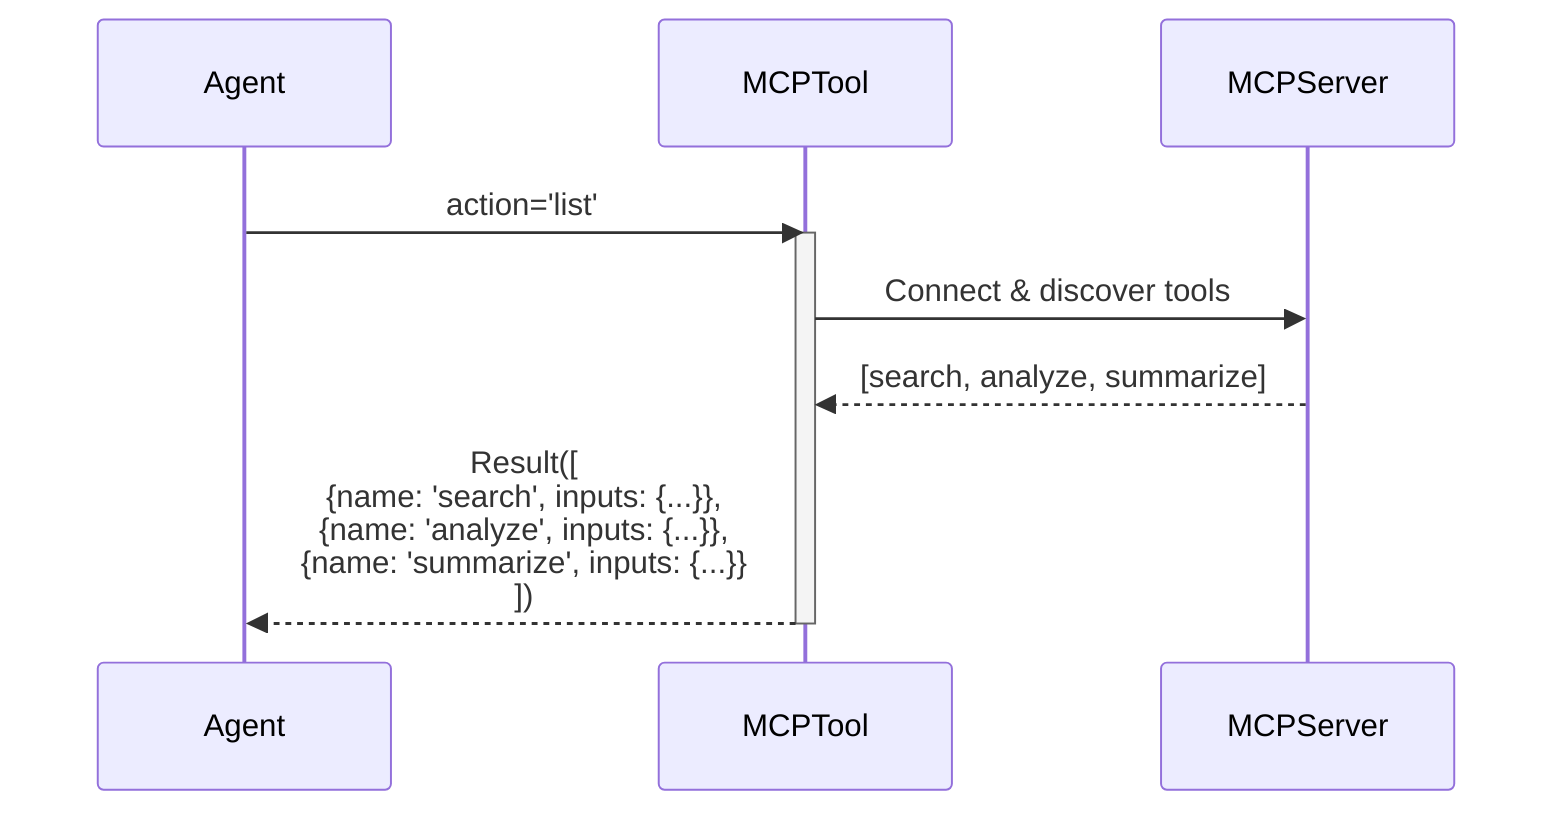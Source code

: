 sequenceDiagram
    participant Agent
    participant MCPTool
    participant MCPServer
    
    Agent->>MCPTool: action='list'
    activate MCPTool
    MCPTool->>MCPServer: Connect & discover tools
    MCPServer-->>MCPTool: [search, analyze, summarize]
    MCPTool-->>Agent: Result([<br/>  {name: 'search', inputs: {...}},<br/>  {name: 'analyze', inputs: {...}},<br/>  {name: 'summarize', inputs: {...}}<br/>])
    deactivate MCPTool